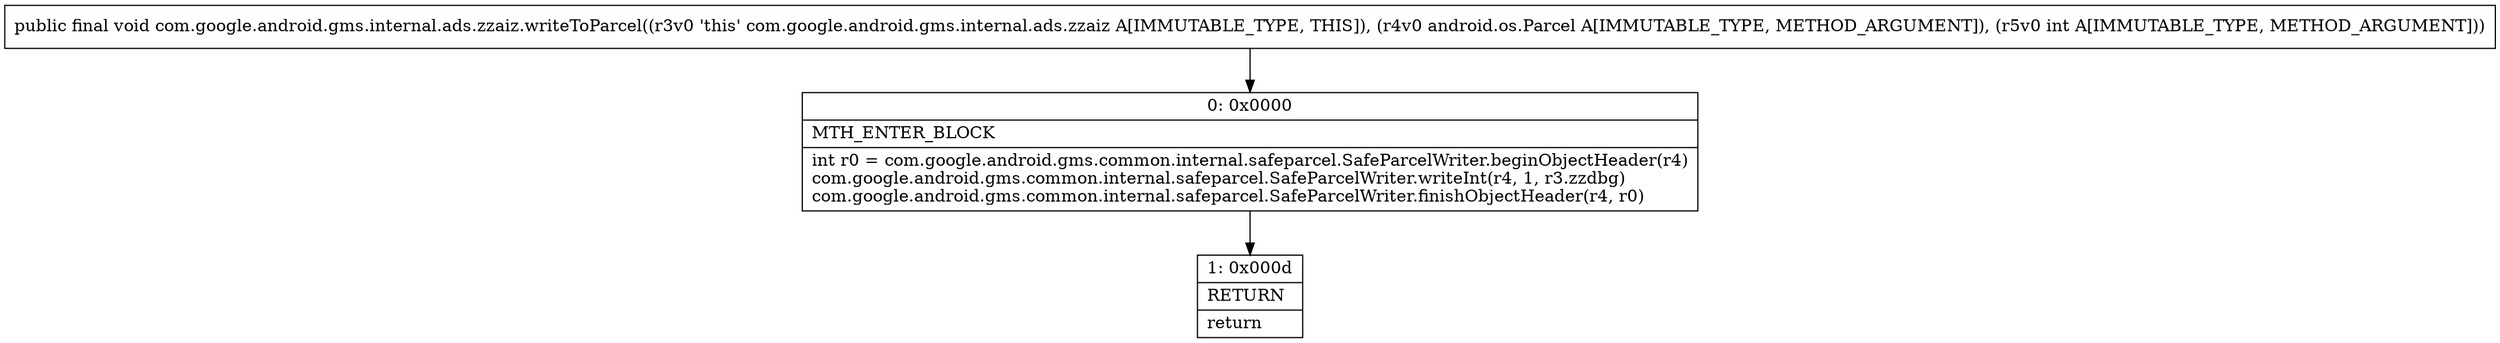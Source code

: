 digraph "CFG forcom.google.android.gms.internal.ads.zzaiz.writeToParcel(Landroid\/os\/Parcel;I)V" {
Node_0 [shape=record,label="{0\:\ 0x0000|MTH_ENTER_BLOCK\l|int r0 = com.google.android.gms.common.internal.safeparcel.SafeParcelWriter.beginObjectHeader(r4)\lcom.google.android.gms.common.internal.safeparcel.SafeParcelWriter.writeInt(r4, 1, r3.zzdbg)\lcom.google.android.gms.common.internal.safeparcel.SafeParcelWriter.finishObjectHeader(r4, r0)\l}"];
Node_1 [shape=record,label="{1\:\ 0x000d|RETURN\l|return\l}"];
MethodNode[shape=record,label="{public final void com.google.android.gms.internal.ads.zzaiz.writeToParcel((r3v0 'this' com.google.android.gms.internal.ads.zzaiz A[IMMUTABLE_TYPE, THIS]), (r4v0 android.os.Parcel A[IMMUTABLE_TYPE, METHOD_ARGUMENT]), (r5v0 int A[IMMUTABLE_TYPE, METHOD_ARGUMENT])) }"];
MethodNode -> Node_0;
Node_0 -> Node_1;
}

